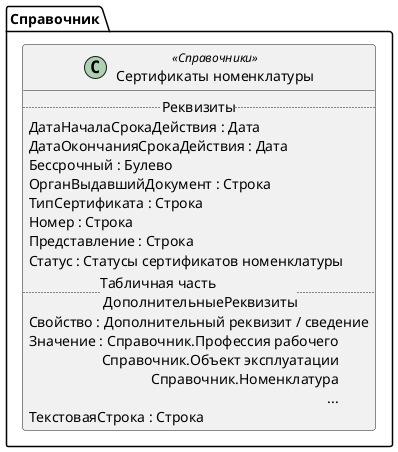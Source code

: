 ﻿@startuml СертификатыНоменклатуры
'!include templates.wsd
'..\include templates.wsd
class Справочник.СертификатыНоменклатуры as "Сертификаты номенклатуры" <<Справочники>>
{
..Реквизиты..
ДатаНачалаСрокаДействия : Дата
ДатаОкончанияСрокаДействия : Дата
Бессрочный : Булево
ОрганВыдавшийДокумент : Строка
ТипСертификата : Строка
Номер : Строка
Представление : Строка
Статус : Статусы сертификатов номенклатуры
..Табличная часть \n ДополнительныеРеквизиты..
Свойство : Дополнительный реквизит / сведение
Значение : Справочник.Профессия рабочего\rСправочник.Объект эксплуатации\rСправочник.Номенклатура\r...
ТекстоваяСтрока : Строка
}
@enduml
